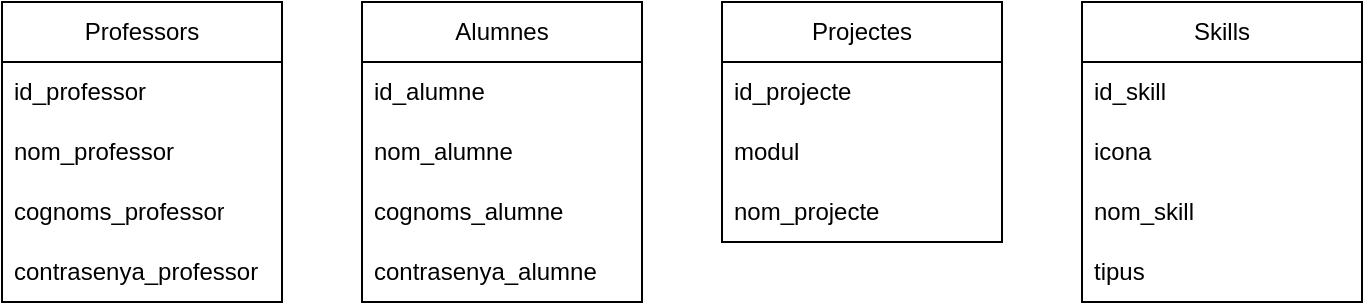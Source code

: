 <mxfile version="22.1.3" type="device">
  <diagram name="Página-1" id="NlfZsQDw7nhgQMNP9t8o">
    <mxGraphModel dx="1050" dy="566" grid="1" gridSize="10" guides="1" tooltips="1" connect="1" arrows="1" fold="1" page="1" pageScale="1" pageWidth="827" pageHeight="1169" math="0" shadow="0">
      <root>
        <mxCell id="0" />
        <mxCell id="1" parent="0" />
        <mxCell id="2hSsHes1UhIEgCgEI3dx-1" value="Professors" style="swimlane;fontStyle=0;childLayout=stackLayout;horizontal=1;startSize=30;horizontalStack=0;resizeParent=1;resizeParentMax=0;resizeLast=0;collapsible=1;marginBottom=0;whiteSpace=wrap;html=1;" vertex="1" parent="1">
          <mxGeometry x="80" y="50" width="140" height="150" as="geometry" />
        </mxCell>
        <mxCell id="2hSsHes1UhIEgCgEI3dx-2" value="id_professor" style="text;strokeColor=none;fillColor=none;align=left;verticalAlign=middle;spacingLeft=4;spacingRight=4;overflow=hidden;points=[[0,0.5],[1,0.5]];portConstraint=eastwest;rotatable=0;whiteSpace=wrap;html=1;" vertex="1" parent="2hSsHes1UhIEgCgEI3dx-1">
          <mxGeometry y="30" width="140" height="30" as="geometry" />
        </mxCell>
        <mxCell id="2hSsHes1UhIEgCgEI3dx-3" value="nom_professor" style="text;strokeColor=none;fillColor=none;align=left;verticalAlign=middle;spacingLeft=4;spacingRight=4;overflow=hidden;points=[[0,0.5],[1,0.5]];portConstraint=eastwest;rotatable=0;whiteSpace=wrap;html=1;" vertex="1" parent="2hSsHes1UhIEgCgEI3dx-1">
          <mxGeometry y="60" width="140" height="30" as="geometry" />
        </mxCell>
        <mxCell id="2hSsHes1UhIEgCgEI3dx-4" value="cognoms_professor" style="text;strokeColor=none;fillColor=none;align=left;verticalAlign=middle;spacingLeft=4;spacingRight=4;overflow=hidden;points=[[0,0.5],[1,0.5]];portConstraint=eastwest;rotatable=0;whiteSpace=wrap;html=1;" vertex="1" parent="2hSsHes1UhIEgCgEI3dx-1">
          <mxGeometry y="90" width="140" height="30" as="geometry" />
        </mxCell>
        <mxCell id="2hSsHes1UhIEgCgEI3dx-5" value="contrasenya_professor" style="text;strokeColor=none;fillColor=none;align=left;verticalAlign=middle;spacingLeft=4;spacingRight=4;overflow=hidden;points=[[0,0.5],[1,0.5]];portConstraint=eastwest;rotatable=0;whiteSpace=wrap;html=1;" vertex="1" parent="2hSsHes1UhIEgCgEI3dx-1">
          <mxGeometry y="120" width="140" height="30" as="geometry" />
        </mxCell>
        <mxCell id="2hSsHes1UhIEgCgEI3dx-6" value="Alumnes" style="swimlane;fontStyle=0;childLayout=stackLayout;horizontal=1;startSize=30;horizontalStack=0;resizeParent=1;resizeParentMax=0;resizeLast=0;collapsible=1;marginBottom=0;whiteSpace=wrap;html=1;" vertex="1" parent="1">
          <mxGeometry x="260" y="50" width="140" height="150" as="geometry" />
        </mxCell>
        <mxCell id="2hSsHes1UhIEgCgEI3dx-7" value="id_alumne" style="text;strokeColor=none;fillColor=none;align=left;verticalAlign=middle;spacingLeft=4;spacingRight=4;overflow=hidden;points=[[0,0.5],[1,0.5]];portConstraint=eastwest;rotatable=0;whiteSpace=wrap;html=1;" vertex="1" parent="2hSsHes1UhIEgCgEI3dx-6">
          <mxGeometry y="30" width="140" height="30" as="geometry" />
        </mxCell>
        <mxCell id="2hSsHes1UhIEgCgEI3dx-8" value="nom_alumne" style="text;strokeColor=none;fillColor=none;align=left;verticalAlign=middle;spacingLeft=4;spacingRight=4;overflow=hidden;points=[[0,0.5],[1,0.5]];portConstraint=eastwest;rotatable=0;whiteSpace=wrap;html=1;" vertex="1" parent="2hSsHes1UhIEgCgEI3dx-6">
          <mxGeometry y="60" width="140" height="30" as="geometry" />
        </mxCell>
        <mxCell id="2hSsHes1UhIEgCgEI3dx-9" value="cognoms_alumne" style="text;strokeColor=none;fillColor=none;align=left;verticalAlign=middle;spacingLeft=4;spacingRight=4;overflow=hidden;points=[[0,0.5],[1,0.5]];portConstraint=eastwest;rotatable=0;whiteSpace=wrap;html=1;" vertex="1" parent="2hSsHes1UhIEgCgEI3dx-6">
          <mxGeometry y="90" width="140" height="30" as="geometry" />
        </mxCell>
        <mxCell id="2hSsHes1UhIEgCgEI3dx-10" value="contrasenya_alumne" style="text;strokeColor=none;fillColor=none;align=left;verticalAlign=middle;spacingLeft=4;spacingRight=4;overflow=hidden;points=[[0,0.5],[1,0.5]];portConstraint=eastwest;rotatable=0;whiteSpace=wrap;html=1;" vertex="1" parent="2hSsHes1UhIEgCgEI3dx-6">
          <mxGeometry y="120" width="140" height="30" as="geometry" />
        </mxCell>
        <mxCell id="2hSsHes1UhIEgCgEI3dx-11" value="Projectes" style="swimlane;fontStyle=0;childLayout=stackLayout;horizontal=1;startSize=30;horizontalStack=0;resizeParent=1;resizeParentMax=0;resizeLast=0;collapsible=1;marginBottom=0;whiteSpace=wrap;html=1;" vertex="1" parent="1">
          <mxGeometry x="440" y="50" width="140" height="120" as="geometry" />
        </mxCell>
        <mxCell id="2hSsHes1UhIEgCgEI3dx-12" value="id_projecte" style="text;strokeColor=none;fillColor=none;align=left;verticalAlign=middle;spacingLeft=4;spacingRight=4;overflow=hidden;points=[[0,0.5],[1,0.5]];portConstraint=eastwest;rotatable=0;whiteSpace=wrap;html=1;" vertex="1" parent="2hSsHes1UhIEgCgEI3dx-11">
          <mxGeometry y="30" width="140" height="30" as="geometry" />
        </mxCell>
        <mxCell id="2hSsHes1UhIEgCgEI3dx-13" value="modul" style="text;strokeColor=none;fillColor=none;align=left;verticalAlign=middle;spacingLeft=4;spacingRight=4;overflow=hidden;points=[[0,0.5],[1,0.5]];portConstraint=eastwest;rotatable=0;whiteSpace=wrap;html=1;" vertex="1" parent="2hSsHes1UhIEgCgEI3dx-11">
          <mxGeometry y="60" width="140" height="30" as="geometry" />
        </mxCell>
        <mxCell id="2hSsHes1UhIEgCgEI3dx-14" value="nom_projecte" style="text;strokeColor=none;fillColor=none;align=left;verticalAlign=middle;spacingLeft=4;spacingRight=4;overflow=hidden;points=[[0,0.5],[1,0.5]];portConstraint=eastwest;rotatable=0;whiteSpace=wrap;html=1;" vertex="1" parent="2hSsHes1UhIEgCgEI3dx-11">
          <mxGeometry y="90" width="140" height="30" as="geometry" />
        </mxCell>
        <mxCell id="2hSsHes1UhIEgCgEI3dx-15" value="Skills" style="swimlane;fontStyle=0;childLayout=stackLayout;horizontal=1;startSize=30;horizontalStack=0;resizeParent=1;resizeParentMax=0;resizeLast=0;collapsible=1;marginBottom=0;whiteSpace=wrap;html=1;" vertex="1" parent="1">
          <mxGeometry x="620" y="50" width="140" height="150" as="geometry" />
        </mxCell>
        <mxCell id="2hSsHes1UhIEgCgEI3dx-16" value="id_skill" style="text;strokeColor=none;fillColor=none;align=left;verticalAlign=middle;spacingLeft=4;spacingRight=4;overflow=hidden;points=[[0,0.5],[1,0.5]];portConstraint=eastwest;rotatable=0;whiteSpace=wrap;html=1;" vertex="1" parent="2hSsHes1UhIEgCgEI3dx-15">
          <mxGeometry y="30" width="140" height="30" as="geometry" />
        </mxCell>
        <mxCell id="2hSsHes1UhIEgCgEI3dx-17" value="icona" style="text;strokeColor=none;fillColor=none;align=left;verticalAlign=middle;spacingLeft=4;spacingRight=4;overflow=hidden;points=[[0,0.5],[1,0.5]];portConstraint=eastwest;rotatable=0;whiteSpace=wrap;html=1;" vertex="1" parent="2hSsHes1UhIEgCgEI3dx-15">
          <mxGeometry y="60" width="140" height="30" as="geometry" />
        </mxCell>
        <mxCell id="2hSsHes1UhIEgCgEI3dx-18" value="nom_skill" style="text;strokeColor=none;fillColor=none;align=left;verticalAlign=middle;spacingLeft=4;spacingRight=4;overflow=hidden;points=[[0,0.5],[1,0.5]];portConstraint=eastwest;rotatable=0;whiteSpace=wrap;html=1;" vertex="1" parent="2hSsHes1UhIEgCgEI3dx-15">
          <mxGeometry y="90" width="140" height="30" as="geometry" />
        </mxCell>
        <mxCell id="2hSsHes1UhIEgCgEI3dx-19" value="tipus" style="text;strokeColor=none;fillColor=none;align=left;verticalAlign=middle;spacingLeft=4;spacingRight=4;overflow=hidden;points=[[0,0.5],[1,0.5]];portConstraint=eastwest;rotatable=0;whiteSpace=wrap;html=1;" vertex="1" parent="2hSsHes1UhIEgCgEI3dx-15">
          <mxGeometry y="120" width="140" height="30" as="geometry" />
        </mxCell>
      </root>
    </mxGraphModel>
  </diagram>
</mxfile>

